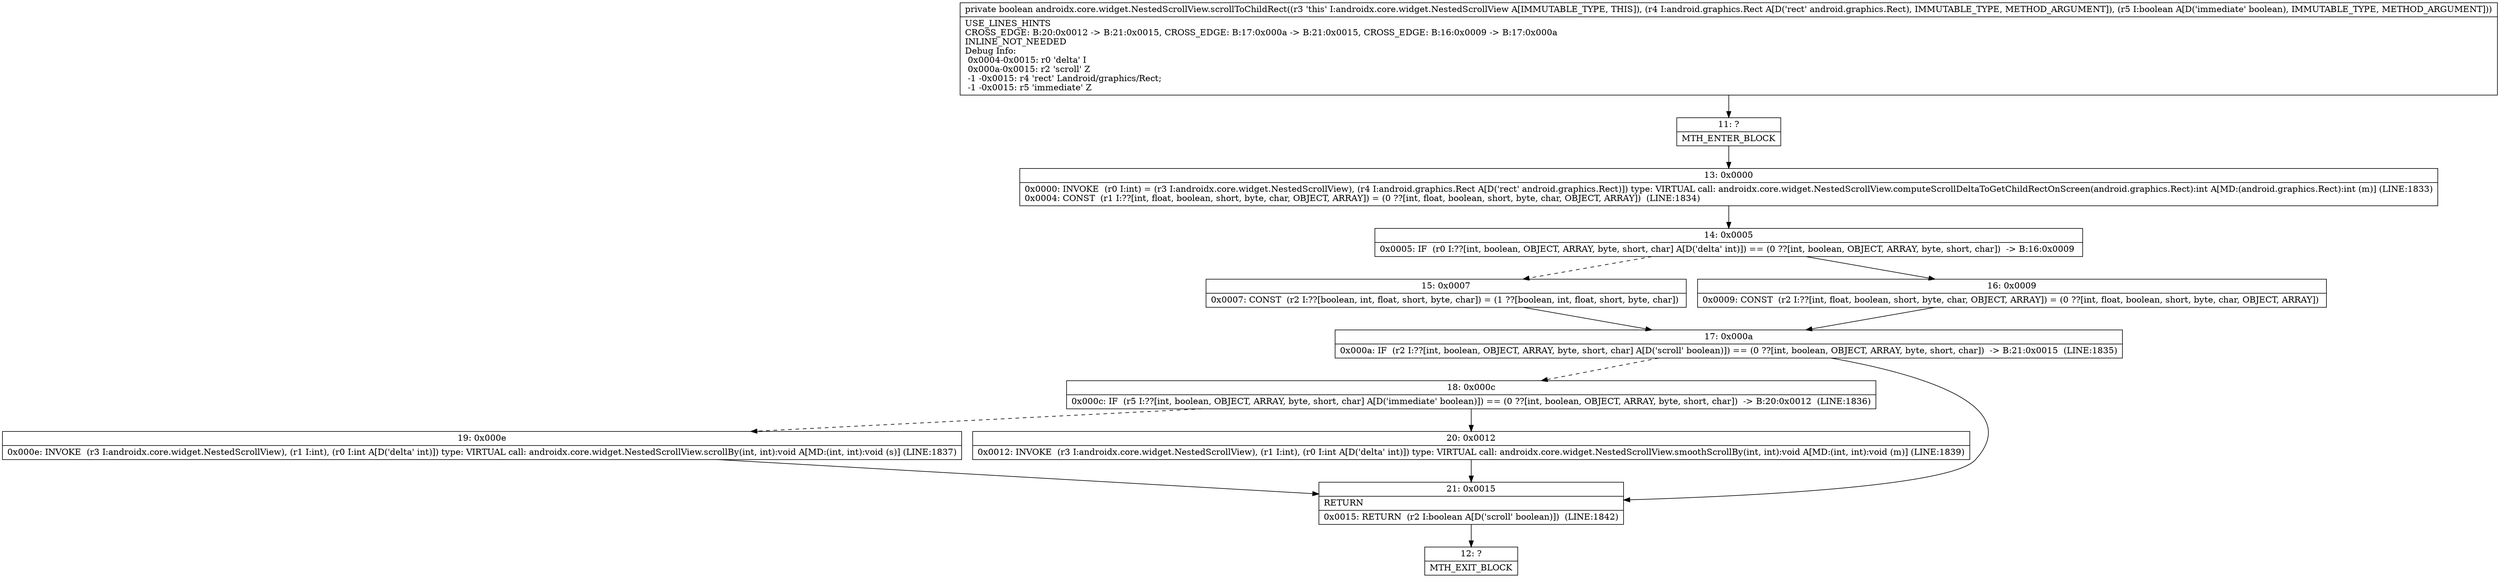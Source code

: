 digraph "CFG forandroidx.core.widget.NestedScrollView.scrollToChildRect(Landroid\/graphics\/Rect;Z)Z" {
Node_11 [shape=record,label="{11\:\ ?|MTH_ENTER_BLOCK\l}"];
Node_13 [shape=record,label="{13\:\ 0x0000|0x0000: INVOKE  (r0 I:int) = (r3 I:androidx.core.widget.NestedScrollView), (r4 I:android.graphics.Rect A[D('rect' android.graphics.Rect)]) type: VIRTUAL call: androidx.core.widget.NestedScrollView.computeScrollDeltaToGetChildRectOnScreen(android.graphics.Rect):int A[MD:(android.graphics.Rect):int (m)] (LINE:1833)\l0x0004: CONST  (r1 I:??[int, float, boolean, short, byte, char, OBJECT, ARRAY]) = (0 ??[int, float, boolean, short, byte, char, OBJECT, ARRAY])  (LINE:1834)\l}"];
Node_14 [shape=record,label="{14\:\ 0x0005|0x0005: IF  (r0 I:??[int, boolean, OBJECT, ARRAY, byte, short, char] A[D('delta' int)]) == (0 ??[int, boolean, OBJECT, ARRAY, byte, short, char])  \-\> B:16:0x0009 \l}"];
Node_15 [shape=record,label="{15\:\ 0x0007|0x0007: CONST  (r2 I:??[boolean, int, float, short, byte, char]) = (1 ??[boolean, int, float, short, byte, char]) \l}"];
Node_17 [shape=record,label="{17\:\ 0x000a|0x000a: IF  (r2 I:??[int, boolean, OBJECT, ARRAY, byte, short, char] A[D('scroll' boolean)]) == (0 ??[int, boolean, OBJECT, ARRAY, byte, short, char])  \-\> B:21:0x0015  (LINE:1835)\l}"];
Node_18 [shape=record,label="{18\:\ 0x000c|0x000c: IF  (r5 I:??[int, boolean, OBJECT, ARRAY, byte, short, char] A[D('immediate' boolean)]) == (0 ??[int, boolean, OBJECT, ARRAY, byte, short, char])  \-\> B:20:0x0012  (LINE:1836)\l}"];
Node_19 [shape=record,label="{19\:\ 0x000e|0x000e: INVOKE  (r3 I:androidx.core.widget.NestedScrollView), (r1 I:int), (r0 I:int A[D('delta' int)]) type: VIRTUAL call: androidx.core.widget.NestedScrollView.scrollBy(int, int):void A[MD:(int, int):void (s)] (LINE:1837)\l}"];
Node_20 [shape=record,label="{20\:\ 0x0012|0x0012: INVOKE  (r3 I:androidx.core.widget.NestedScrollView), (r1 I:int), (r0 I:int A[D('delta' int)]) type: VIRTUAL call: androidx.core.widget.NestedScrollView.smoothScrollBy(int, int):void A[MD:(int, int):void (m)] (LINE:1839)\l}"];
Node_21 [shape=record,label="{21\:\ 0x0015|RETURN\l|0x0015: RETURN  (r2 I:boolean A[D('scroll' boolean)])  (LINE:1842)\l}"];
Node_12 [shape=record,label="{12\:\ ?|MTH_EXIT_BLOCK\l}"];
Node_16 [shape=record,label="{16\:\ 0x0009|0x0009: CONST  (r2 I:??[int, float, boolean, short, byte, char, OBJECT, ARRAY]) = (0 ??[int, float, boolean, short, byte, char, OBJECT, ARRAY]) \l}"];
MethodNode[shape=record,label="{private boolean androidx.core.widget.NestedScrollView.scrollToChildRect((r3 'this' I:androidx.core.widget.NestedScrollView A[IMMUTABLE_TYPE, THIS]), (r4 I:android.graphics.Rect A[D('rect' android.graphics.Rect), IMMUTABLE_TYPE, METHOD_ARGUMENT]), (r5 I:boolean A[D('immediate' boolean), IMMUTABLE_TYPE, METHOD_ARGUMENT]))  | USE_LINES_HINTS\lCROSS_EDGE: B:20:0x0012 \-\> B:21:0x0015, CROSS_EDGE: B:17:0x000a \-\> B:21:0x0015, CROSS_EDGE: B:16:0x0009 \-\> B:17:0x000a\lINLINE_NOT_NEEDED\lDebug Info:\l  0x0004\-0x0015: r0 'delta' I\l  0x000a\-0x0015: r2 'scroll' Z\l  \-1 \-0x0015: r4 'rect' Landroid\/graphics\/Rect;\l  \-1 \-0x0015: r5 'immediate' Z\l}"];
MethodNode -> Node_11;Node_11 -> Node_13;
Node_13 -> Node_14;
Node_14 -> Node_15[style=dashed];
Node_14 -> Node_16;
Node_15 -> Node_17;
Node_17 -> Node_18[style=dashed];
Node_17 -> Node_21;
Node_18 -> Node_19[style=dashed];
Node_18 -> Node_20;
Node_19 -> Node_21;
Node_20 -> Node_21;
Node_21 -> Node_12;
Node_16 -> Node_17;
}

